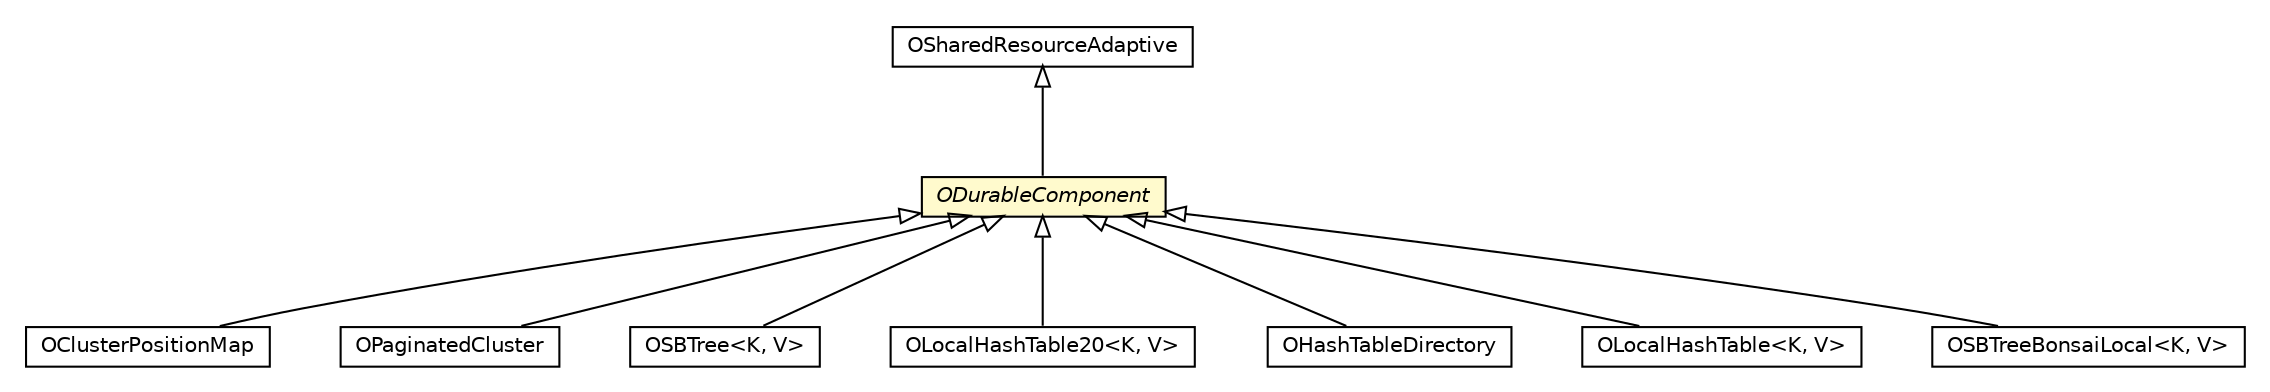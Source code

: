 #!/usr/local/bin/dot
#
# Class diagram 
# Generated by UMLGraph version R5_6-24-gf6e263 (http://www.umlgraph.org/)
#

digraph G {
	edge [fontname="Helvetica",fontsize=10,labelfontname="Helvetica",labelfontsize=10];
	node [fontname="Helvetica",fontsize=10,shape=plaintext];
	nodesep=0.25;
	ranksep=0.5;
	// com.orientechnologies.common.concur.resource.OSharedResourceAdaptive
	c1637993 [label=<<table title="com.orientechnologies.common.concur.resource.OSharedResourceAdaptive" border="0" cellborder="1" cellspacing="0" cellpadding="2" port="p" href="../../../../../../../common/concur/resource/OSharedResourceAdaptive.html">
		<tr><td><table border="0" cellspacing="0" cellpadding="1">
<tr><td align="center" balign="center"> OSharedResourceAdaptive </td></tr>
		</table></td></tr>
		</table>>, URL="../../../../../../../common/concur/resource/OSharedResourceAdaptive.html", fontname="Helvetica", fontcolor="black", fontsize=10.0];
	// com.orientechnologies.orient.core.storage.impl.local.paginated.OClusterPositionMap
	c1638996 [label=<<table title="com.orientechnologies.orient.core.storage.impl.local.paginated.OClusterPositionMap" border="0" cellborder="1" cellspacing="0" cellpadding="2" port="p" href="../OClusterPositionMap.html">
		<tr><td><table border="0" cellspacing="0" cellpadding="1">
<tr><td align="center" balign="center"> OClusterPositionMap </td></tr>
		</table></td></tr>
		</table>>, URL="../OClusterPositionMap.html", fontname="Helvetica", fontcolor="black", fontsize=10.0];
	// com.orientechnologies.orient.core.storage.impl.local.paginated.OPaginatedCluster
	c1639005 [label=<<table title="com.orientechnologies.orient.core.storage.impl.local.paginated.OPaginatedCluster" border="0" cellborder="1" cellspacing="0" cellpadding="2" port="p" href="../OPaginatedCluster.html">
		<tr><td><table border="0" cellspacing="0" cellpadding="1">
<tr><td align="center" balign="center"> OPaginatedCluster </td></tr>
		</table></td></tr>
		</table>>, URL="../OPaginatedCluster.html", fontname="Helvetica", fontcolor="black", fontsize=10.0];
	// com.orientechnologies.orient.core.storage.impl.local.paginated.base.ODurableComponent
	c1639056 [label=<<table title="com.orientechnologies.orient.core.storage.impl.local.paginated.base.ODurableComponent" border="0" cellborder="1" cellspacing="0" cellpadding="2" port="p" bgcolor="lemonChiffon" href="./ODurableComponent.html">
		<tr><td><table border="0" cellspacing="0" cellpadding="1">
<tr><td align="center" balign="center"><font face="Helvetica-Oblique"> ODurableComponent </font></td></tr>
		</table></td></tr>
		</table>>, URL="./ODurableComponent.html", fontname="Helvetica", fontcolor="black", fontsize=10.0];
	// com.orientechnologies.orient.core.index.sbtree.local.OSBTree<K, V>
	c1639295 [label=<<table title="com.orientechnologies.orient.core.index.sbtree.local.OSBTree" border="0" cellborder="1" cellspacing="0" cellpadding="2" port="p" href="../../../../../index/sbtree/local/OSBTree.html">
		<tr><td><table border="0" cellspacing="0" cellpadding="1">
<tr><td align="center" balign="center"> OSBTree&lt;K, V&gt; </td></tr>
		</table></td></tr>
		</table>>, URL="../../../../../index/sbtree/local/OSBTree.html", fontname="Helvetica", fontcolor="black", fontsize=10.0];
	// com.orientechnologies.orient.core.index.hashindex.local.OLocalHashTable20<K, V>
	c1639308 [label=<<table title="com.orientechnologies.orient.core.index.hashindex.local.OLocalHashTable20" border="0" cellborder="1" cellspacing="0" cellpadding="2" port="p" href="../../../../../index/hashindex/local/OLocalHashTable20.html">
		<tr><td><table border="0" cellspacing="0" cellpadding="1">
<tr><td align="center" balign="center"> OLocalHashTable20&lt;K, V&gt; </td></tr>
		</table></td></tr>
		</table>>, URL="../../../../../index/hashindex/local/OLocalHashTable20.html", fontname="Helvetica", fontcolor="black", fontsize=10.0];
	// com.orientechnologies.orient.core.index.hashindex.local.OHashTableDirectory
	c1639309 [label=<<table title="com.orientechnologies.orient.core.index.hashindex.local.OHashTableDirectory" border="0" cellborder="1" cellspacing="0" cellpadding="2" port="p" href="../../../../../index/hashindex/local/OHashTableDirectory.html">
		<tr><td><table border="0" cellspacing="0" cellpadding="1">
<tr><td align="center" balign="center"> OHashTableDirectory </td></tr>
		</table></td></tr>
		</table>>, URL="../../../../../index/hashindex/local/OHashTableDirectory.html", fontname="Helvetica", fontcolor="black", fontsize=10.0];
	// com.orientechnologies.orient.core.index.hashindex.local.OLocalHashTable<K, V>
	c1639312 [label=<<table title="com.orientechnologies.orient.core.index.hashindex.local.OLocalHashTable" border="0" cellborder="1" cellspacing="0" cellpadding="2" port="p" href="../../../../../index/hashindex/local/OLocalHashTable.html">
		<tr><td><table border="0" cellspacing="0" cellpadding="1">
<tr><td align="center" balign="center"> OLocalHashTable&lt;K, V&gt; </td></tr>
		</table></td></tr>
		</table>>, URL="../../../../../index/hashindex/local/OLocalHashTable.html", fontname="Helvetica", fontcolor="black", fontsize=10.0];
	// com.orientechnologies.orient.core.index.sbtreebonsai.local.OSBTreeBonsaiLocal<K, V>
	c1639326 [label=<<table title="com.orientechnologies.orient.core.index.sbtreebonsai.local.OSBTreeBonsaiLocal" border="0" cellborder="1" cellspacing="0" cellpadding="2" port="p" href="../../../../../index/sbtreebonsai/local/OSBTreeBonsaiLocal.html">
		<tr><td><table border="0" cellspacing="0" cellpadding="1">
<tr><td align="center" balign="center"> OSBTreeBonsaiLocal&lt;K, V&gt; </td></tr>
		</table></td></tr>
		</table>>, URL="../../../../../index/sbtreebonsai/local/OSBTreeBonsaiLocal.html", fontname="Helvetica", fontcolor="black", fontsize=10.0];
	//com.orientechnologies.orient.core.storage.impl.local.paginated.OClusterPositionMap extends com.orientechnologies.orient.core.storage.impl.local.paginated.base.ODurableComponent
	c1639056:p -> c1638996:p [dir=back,arrowtail=empty];
	//com.orientechnologies.orient.core.storage.impl.local.paginated.OPaginatedCluster extends com.orientechnologies.orient.core.storage.impl.local.paginated.base.ODurableComponent
	c1639056:p -> c1639005:p [dir=back,arrowtail=empty];
	//com.orientechnologies.orient.core.storage.impl.local.paginated.base.ODurableComponent extends com.orientechnologies.common.concur.resource.OSharedResourceAdaptive
	c1637993:p -> c1639056:p [dir=back,arrowtail=empty];
	//com.orientechnologies.orient.core.index.sbtree.local.OSBTree<K, V> extends com.orientechnologies.orient.core.storage.impl.local.paginated.base.ODurableComponent
	c1639056:p -> c1639295:p [dir=back,arrowtail=empty];
	//com.orientechnologies.orient.core.index.hashindex.local.OLocalHashTable20<K, V> extends com.orientechnologies.orient.core.storage.impl.local.paginated.base.ODurableComponent
	c1639056:p -> c1639308:p [dir=back,arrowtail=empty];
	//com.orientechnologies.orient.core.index.hashindex.local.OHashTableDirectory extends com.orientechnologies.orient.core.storage.impl.local.paginated.base.ODurableComponent
	c1639056:p -> c1639309:p [dir=back,arrowtail=empty];
	//com.orientechnologies.orient.core.index.hashindex.local.OLocalHashTable<K, V> extends com.orientechnologies.orient.core.storage.impl.local.paginated.base.ODurableComponent
	c1639056:p -> c1639312:p [dir=back,arrowtail=empty];
	//com.orientechnologies.orient.core.index.sbtreebonsai.local.OSBTreeBonsaiLocal<K, V> extends com.orientechnologies.orient.core.storage.impl.local.paginated.base.ODurableComponent
	c1639056:p -> c1639326:p [dir=back,arrowtail=empty];
}


